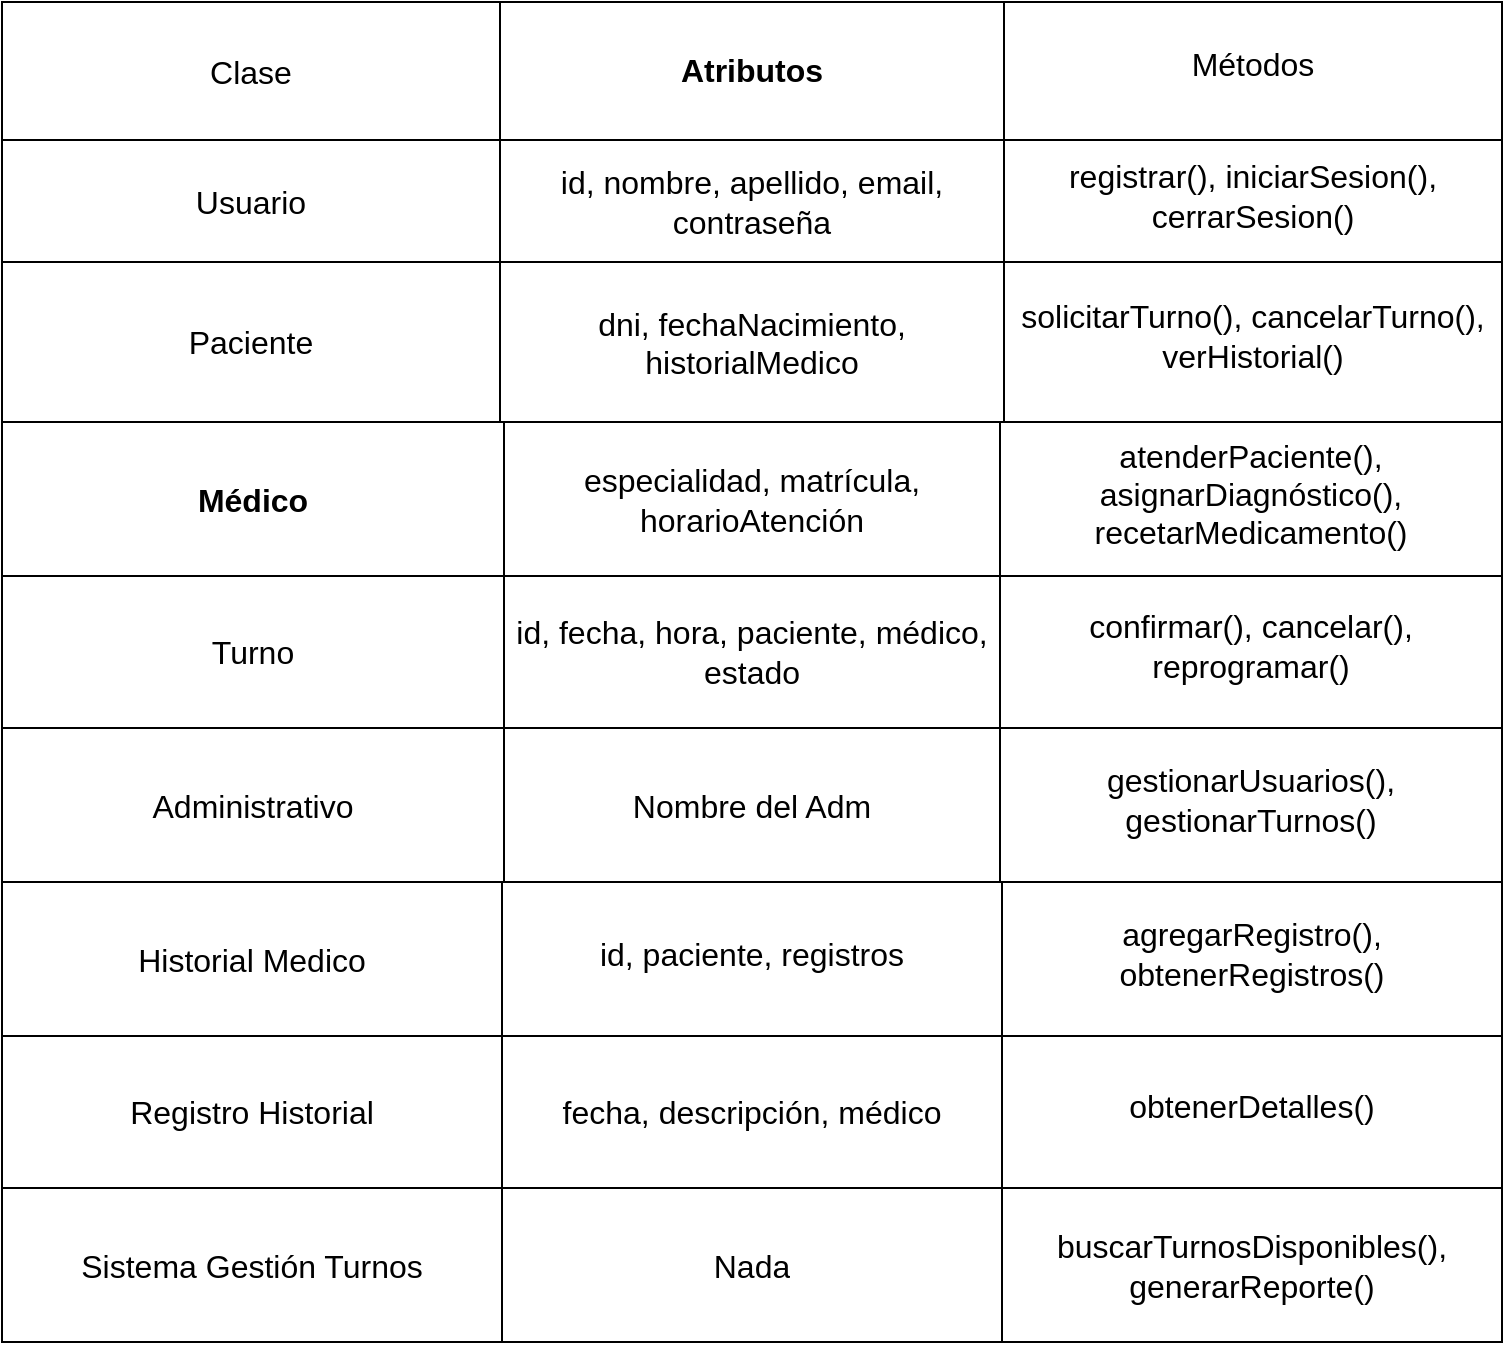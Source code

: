 <mxfile version="26.2.2">
  <diagram name="Page-1" id="e7e014a7-5840-1c2e-5031-d8a46d1fe8dd">
    <mxGraphModel dx="2027" dy="1117" grid="1" gridSize="10" guides="1" tooltips="1" connect="1" arrows="1" fold="1" page="1" pageScale="1" pageWidth="1169" pageHeight="826" background="none" math="0" shadow="0">
      <root>
        <mxCell id="0" />
        <mxCell id="1" parent="0" />
        <mxCell id="F7s2ausXQMvFZWRs2rys-42" value="" style="shape=table;startSize=0;container=1;collapsible=0;childLayout=tableLayout;fontSize=16;" vertex="1" parent="1">
          <mxGeometry x="170" y="40" width="750" height="210" as="geometry" />
        </mxCell>
        <mxCell id="F7s2ausXQMvFZWRs2rys-43" value="" style="shape=tableRow;horizontal=0;startSize=0;swimlaneHead=0;swimlaneBody=0;strokeColor=inherit;top=0;left=0;bottom=0;right=0;collapsible=0;dropTarget=0;fillColor=none;points=[[0,0.5],[1,0.5]];portConstraint=eastwest;fontSize=16;" vertex="1" parent="F7s2ausXQMvFZWRs2rys-42">
          <mxGeometry width="750" height="69" as="geometry" />
        </mxCell>
        <mxCell id="F7s2ausXQMvFZWRs2rys-44" value="&lt;div style=&quot;text-align: left;&quot;&gt;&lt;span style=&quot;background-color: transparent; color: light-dark(rgb(0, 0, 0), rgb(255, 255, 255));&quot;&gt;Clase&lt;/span&gt;&lt;/div&gt;" style="shape=partialRectangle;html=1;whiteSpace=wrap;connectable=0;strokeColor=inherit;overflow=hidden;fillColor=none;top=0;left=0;bottom=0;right=0;pointerEvents=1;fontSize=16;" vertex="1" parent="F7s2ausXQMvFZWRs2rys-43">
          <mxGeometry width="249" height="69" as="geometry">
            <mxRectangle width="249" height="69" as="alternateBounds" />
          </mxGeometry>
        </mxCell>
        <mxCell id="F7s2ausXQMvFZWRs2rys-45" value="&#xa;&lt;table&gt;&lt;tbody&gt;&lt;tr&gt;&lt;th data-end=&quot;283&quot; data-start=&quot;230&quot;&gt;&lt;strong data-end=&quot;245&quot; data-start=&quot;232&quot;&gt;Atributos&lt;/strong&gt;&lt;/th&gt;&lt;/tr&gt;&lt;/tbody&gt;&lt;/table&gt;&lt;table&gt;&lt;tbody&gt;&lt;tr&gt;&lt;th data-end=&quot;335&quot; data-start=&quot;283&quot;&gt;&lt;/th&gt;&lt;/tr&gt;&lt;/tbody&gt;&lt;/table&gt;&#xa;&#xa;" style="shape=partialRectangle;html=1;whiteSpace=wrap;connectable=0;strokeColor=inherit;overflow=hidden;fillColor=none;top=0;left=0;bottom=0;right=0;pointerEvents=1;fontSize=16;" vertex="1" parent="F7s2ausXQMvFZWRs2rys-43">
          <mxGeometry x="249" width="252" height="69" as="geometry">
            <mxRectangle width="252" height="69" as="alternateBounds" />
          </mxGeometry>
        </mxCell>
        <mxCell id="F7s2ausXQMvFZWRs2rys-46" value="&#xa;Métodos&#xa;&#xa;" style="shape=partialRectangle;html=1;whiteSpace=wrap;connectable=0;strokeColor=inherit;overflow=hidden;fillColor=none;top=0;left=0;bottom=0;right=0;pointerEvents=1;fontSize=16;" vertex="1" parent="F7s2ausXQMvFZWRs2rys-43">
          <mxGeometry x="501" width="249" height="69" as="geometry">
            <mxRectangle width="249" height="69" as="alternateBounds" />
          </mxGeometry>
        </mxCell>
        <mxCell id="F7s2ausXQMvFZWRs2rys-47" value="" style="shape=tableRow;horizontal=0;startSize=0;swimlaneHead=0;swimlaneBody=0;strokeColor=inherit;top=0;left=0;bottom=0;right=0;collapsible=0;dropTarget=0;fillColor=none;points=[[0,0.5],[1,0.5]];portConstraint=eastwest;fontSize=16;" vertex="1" parent="F7s2ausXQMvFZWRs2rys-42">
          <mxGeometry y="69" width="750" height="61" as="geometry" />
        </mxCell>
        <mxCell id="F7s2ausXQMvFZWRs2rys-48" value="&#xa;Usuario&#xa;&#xa;" style="shape=partialRectangle;html=1;whiteSpace=wrap;connectable=0;strokeColor=inherit;overflow=hidden;fillColor=none;top=0;left=0;bottom=0;right=0;pointerEvents=1;fontSize=16;" vertex="1" parent="F7s2ausXQMvFZWRs2rys-47">
          <mxGeometry width="249" height="61" as="geometry">
            <mxRectangle width="249" height="61" as="alternateBounds" />
          </mxGeometry>
        </mxCell>
        <mxCell id="F7s2ausXQMvFZWRs2rys-49" value="id, nombre, apellido, email, contraseña" style="shape=partialRectangle;html=1;whiteSpace=wrap;connectable=0;strokeColor=inherit;overflow=hidden;fillColor=none;top=0;left=0;bottom=0;right=0;pointerEvents=1;fontSize=16;" vertex="1" parent="F7s2ausXQMvFZWRs2rys-47">
          <mxGeometry x="249" width="252" height="61" as="geometry">
            <mxRectangle width="252" height="61" as="alternateBounds" />
          </mxGeometry>
        </mxCell>
        <mxCell id="F7s2ausXQMvFZWRs2rys-50" value="&lt;table&gt;&lt;tbody&gt;&lt;tr data-end=&quot;600&quot; data-start=&quot;467&quot;&gt;&lt;td&gt;registrar(), iniciarSesion(), cerrarSesion()&lt;/td&gt;&lt;/tr&gt;&lt;/tbody&gt;&lt;/table&gt;&lt;table&gt;&lt;tbody&gt;&lt;tr data-end=&quot;735&quot; data-start=&quot;601&quot;&gt;&lt;td&gt;&lt;/td&gt;&lt;/tr&gt;&lt;/tbody&gt;&lt;/table&gt;" style="shape=partialRectangle;html=1;whiteSpace=wrap;connectable=0;strokeColor=inherit;overflow=hidden;fillColor=none;top=0;left=0;bottom=0;right=0;pointerEvents=1;fontSize=16;" vertex="1" parent="F7s2ausXQMvFZWRs2rys-47">
          <mxGeometry x="501" width="249" height="61" as="geometry">
            <mxRectangle width="249" height="61" as="alternateBounds" />
          </mxGeometry>
        </mxCell>
        <mxCell id="F7s2ausXQMvFZWRs2rys-51" value="" style="shape=tableRow;horizontal=0;startSize=0;swimlaneHead=0;swimlaneBody=0;strokeColor=inherit;top=0;left=0;bottom=0;right=0;collapsible=0;dropTarget=0;fillColor=none;points=[[0,0.5],[1,0.5]];portConstraint=eastwest;fontSize=16;" vertex="1" parent="F7s2ausXQMvFZWRs2rys-42">
          <mxGeometry y="130" width="750" height="80" as="geometry" />
        </mxCell>
        <mxCell id="F7s2ausXQMvFZWRs2rys-52" value="Paciente" style="shape=partialRectangle;html=1;whiteSpace=wrap;connectable=0;strokeColor=inherit;overflow=hidden;fillColor=none;top=0;left=0;bottom=0;right=0;pointerEvents=1;fontSize=16;" vertex="1" parent="F7s2ausXQMvFZWRs2rys-51">
          <mxGeometry width="249" height="80" as="geometry">
            <mxRectangle width="249" height="80" as="alternateBounds" />
          </mxGeometry>
        </mxCell>
        <mxCell id="F7s2ausXQMvFZWRs2rys-53" value="&#xa;dni, fechaNacimiento, historialMedico&#xa;&#xa;" style="shape=partialRectangle;html=1;whiteSpace=wrap;connectable=0;strokeColor=inherit;overflow=hidden;fillColor=none;top=0;left=0;bottom=0;right=0;pointerEvents=1;fontSize=16;" vertex="1" parent="F7s2ausXQMvFZWRs2rys-51">
          <mxGeometry x="249" width="252" height="80" as="geometry">
            <mxRectangle width="252" height="80" as="alternateBounds" />
          </mxGeometry>
        </mxCell>
        <mxCell id="F7s2ausXQMvFZWRs2rys-54" value="&lt;table&gt;&lt;tbody&gt;&lt;tr data-end=&quot;735&quot; data-start=&quot;601&quot;&gt;&lt;td&gt;solicitarTurno(), cancelarTurno(), verHistorial()&lt;/td&gt;&lt;/tr&gt;&lt;/tbody&gt;&lt;/table&gt;&lt;table&gt;&lt;tbody&gt;&lt;tr data-end=&quot;882&quot; data-start=&quot;736&quot;&gt;&lt;td&gt;&lt;/td&gt;&lt;/tr&gt;&lt;/tbody&gt;&lt;/table&gt;" style="shape=partialRectangle;html=1;whiteSpace=wrap;connectable=0;strokeColor=inherit;overflow=hidden;fillColor=none;top=0;left=0;bottom=0;right=0;pointerEvents=1;fontSize=16;" vertex="1" parent="F7s2ausXQMvFZWRs2rys-51">
          <mxGeometry x="501" width="249" height="80" as="geometry">
            <mxRectangle width="249" height="80" as="alternateBounds" />
          </mxGeometry>
        </mxCell>
        <mxCell id="F7s2ausXQMvFZWRs2rys-70" value="" style="shape=table;startSize=0;container=1;collapsible=0;childLayout=tableLayout;fontSize=16;" vertex="1" parent="1">
          <mxGeometry x="170" y="480" width="750" height="230" as="geometry" />
        </mxCell>
        <mxCell id="F7s2ausXQMvFZWRs2rys-71" value="" style="shape=tableRow;horizontal=0;startSize=0;swimlaneHead=0;swimlaneBody=0;strokeColor=inherit;top=0;left=0;bottom=0;right=0;collapsible=0;dropTarget=0;fillColor=none;points=[[0,0.5],[1,0.5]];portConstraint=eastwest;fontSize=16;" vertex="1" parent="F7s2ausXQMvFZWRs2rys-70">
          <mxGeometry width="750" height="77" as="geometry" />
        </mxCell>
        <mxCell id="F7s2ausXQMvFZWRs2rys-72" value="Historial Medico" style="shape=partialRectangle;html=1;whiteSpace=wrap;connectable=0;strokeColor=inherit;overflow=hidden;fillColor=none;top=0;left=0;bottom=0;right=0;pointerEvents=1;fontSize=16;" vertex="1" parent="F7s2ausXQMvFZWRs2rys-71">
          <mxGeometry width="250" height="77" as="geometry">
            <mxRectangle width="250" height="77" as="alternateBounds" />
          </mxGeometry>
        </mxCell>
        <mxCell id="F7s2ausXQMvFZWRs2rys-73" value="&lt;table&gt;&lt;tbody&gt;&lt;tr&gt;&lt;td&gt;id, paciente, registros&lt;/td&gt;&lt;/tr&gt;&lt;/tbody&gt;&lt;/table&gt;&lt;table&gt;&lt;tbody&gt;&lt;tr&gt;&lt;td&gt;&lt;/td&gt;&lt;/tr&gt;&lt;/tbody&gt;&lt;/table&gt;" style="shape=partialRectangle;html=1;whiteSpace=wrap;connectable=0;strokeColor=inherit;overflow=hidden;fillColor=none;top=0;left=0;bottom=0;right=0;pointerEvents=1;fontSize=16;" vertex="1" parent="F7s2ausXQMvFZWRs2rys-71">
          <mxGeometry x="250" width="250" height="77" as="geometry">
            <mxRectangle width="250" height="77" as="alternateBounds" />
          </mxGeometry>
        </mxCell>
        <mxCell id="F7s2ausXQMvFZWRs2rys-74" value="&lt;table&gt;&lt;tbody&gt;&lt;tr data-end=&quot;1253&quot; data-start=&quot;1131&quot;&gt;&lt;td&gt;agregarRegistro(), obtenerRegistros()&lt;/td&gt;&lt;/tr&gt;&lt;/tbody&gt;&lt;/table&gt;&lt;table&gt;&lt;tbody&gt;&lt;tr data-end=&quot;1355&quot; data-start=&quot;1254&quot;&gt;&lt;td&gt;&lt;/td&gt;&lt;/tr&gt;&lt;/tbody&gt;&lt;/table&gt;" style="shape=partialRectangle;html=1;whiteSpace=wrap;connectable=0;strokeColor=inherit;overflow=hidden;fillColor=none;top=0;left=0;bottom=0;right=0;pointerEvents=1;fontSize=16;" vertex="1" parent="F7s2ausXQMvFZWRs2rys-71">
          <mxGeometry x="500" width="250" height="77" as="geometry">
            <mxRectangle width="250" height="77" as="alternateBounds" />
          </mxGeometry>
        </mxCell>
        <mxCell id="F7s2ausXQMvFZWRs2rys-75" value="" style="shape=tableRow;horizontal=0;startSize=0;swimlaneHead=0;swimlaneBody=0;strokeColor=inherit;top=0;left=0;bottom=0;right=0;collapsible=0;dropTarget=0;fillColor=none;points=[[0,0.5],[1,0.5]];portConstraint=eastwest;fontSize=16;" vertex="1" parent="F7s2ausXQMvFZWRs2rys-70">
          <mxGeometry y="77" width="750" height="76" as="geometry" />
        </mxCell>
        <mxCell id="F7s2ausXQMvFZWRs2rys-76" value="&lt;br&gt;Registro Historial&lt;div&gt;&lt;br/&gt;&lt;/div&gt;" style="shape=partialRectangle;html=1;whiteSpace=wrap;connectable=0;strokeColor=inherit;overflow=hidden;fillColor=none;top=0;left=0;bottom=0;right=0;pointerEvents=1;fontSize=16;" vertex="1" parent="F7s2ausXQMvFZWRs2rys-75">
          <mxGeometry width="250" height="76" as="geometry">
            <mxRectangle width="250" height="76" as="alternateBounds" />
          </mxGeometry>
        </mxCell>
        <mxCell id="F7s2ausXQMvFZWRs2rys-77" value="fecha, descripción, médico" style="shape=partialRectangle;html=1;whiteSpace=wrap;connectable=0;strokeColor=inherit;overflow=hidden;fillColor=none;top=0;left=0;bottom=0;right=0;pointerEvents=1;fontSize=16;" vertex="1" parent="F7s2ausXQMvFZWRs2rys-75">
          <mxGeometry x="250" width="250" height="76" as="geometry">
            <mxRectangle width="250" height="76" as="alternateBounds" />
          </mxGeometry>
        </mxCell>
        <mxCell id="F7s2ausXQMvFZWRs2rys-78" value="&lt;table&gt;&lt;tbody&gt;&lt;tr data-end=&quot;1355&quot; data-start=&quot;1254&quot;&gt;&lt;td&gt;obtenerDetalles()&lt;/td&gt;&lt;/tr&gt;&lt;/tbody&gt;&lt;/table&gt;&lt;table&gt;&lt;tbody&gt;&lt;tr data-end=&quot;1483&quot; data-start=&quot;1356&quot;&gt;&lt;td&gt;&lt;/td&gt;&lt;/tr&gt;&lt;/tbody&gt;&lt;/table&gt;" style="shape=partialRectangle;html=1;whiteSpace=wrap;connectable=0;strokeColor=inherit;overflow=hidden;fillColor=none;top=0;left=0;bottom=0;right=0;pointerEvents=1;fontSize=16;" vertex="1" parent="F7s2ausXQMvFZWRs2rys-75">
          <mxGeometry x="500" width="250" height="76" as="geometry">
            <mxRectangle width="250" height="76" as="alternateBounds" />
          </mxGeometry>
        </mxCell>
        <mxCell id="F7s2ausXQMvFZWRs2rys-79" value="" style="shape=tableRow;horizontal=0;startSize=0;swimlaneHead=0;swimlaneBody=0;strokeColor=inherit;top=0;left=0;bottom=0;right=0;collapsible=0;dropTarget=0;fillColor=none;points=[[0,0.5],[1,0.5]];portConstraint=eastwest;fontSize=16;" vertex="1" parent="F7s2ausXQMvFZWRs2rys-70">
          <mxGeometry y="153" width="750" height="77" as="geometry" />
        </mxCell>
        <mxCell id="F7s2ausXQMvFZWRs2rys-80" value="&lt;br&gt;Sistema Gestión Turnos&lt;div&gt;&lt;br/&gt;&lt;/div&gt;" style="shape=partialRectangle;html=1;whiteSpace=wrap;connectable=0;strokeColor=inherit;overflow=hidden;fillColor=none;top=0;left=0;bottom=0;right=0;pointerEvents=1;fontSize=16;" vertex="1" parent="F7s2ausXQMvFZWRs2rys-79">
          <mxGeometry width="250" height="77" as="geometry">
            <mxRectangle width="250" height="77" as="alternateBounds" />
          </mxGeometry>
        </mxCell>
        <mxCell id="F7s2ausXQMvFZWRs2rys-81" value="Nada" style="shape=partialRectangle;html=1;whiteSpace=wrap;connectable=0;strokeColor=inherit;overflow=hidden;fillColor=none;top=0;left=0;bottom=0;right=0;pointerEvents=1;fontSize=16;" vertex="1" parent="F7s2ausXQMvFZWRs2rys-79">
          <mxGeometry x="250" width="250" height="77" as="geometry">
            <mxRectangle width="250" height="77" as="alternateBounds" />
          </mxGeometry>
        </mxCell>
        <mxCell id="F7s2ausXQMvFZWRs2rys-82" value="&lt;div class=&quot;overflow-x-auto contain-inline-size&quot;&gt;&lt;table data-end=&quot;1483&quot; data-start=&quot;201&quot;&gt;&lt;tbody data-end=&quot;1483&quot; data-start=&quot;467&quot;&gt;&lt;tr data-end=&quot;1483&quot; data-start=&quot;1356&quot;&gt;&lt;td&gt;buscarTurnosDisponibles(), generarReporte()&lt;/td&gt;&lt;/tr&gt;&lt;/tbody&gt;&lt;/table&gt;&lt;/div&gt;" style="shape=partialRectangle;html=1;whiteSpace=wrap;connectable=0;strokeColor=inherit;overflow=hidden;fillColor=none;top=0;left=0;bottom=0;right=0;pointerEvents=1;fontSize=16;" vertex="1" parent="F7s2ausXQMvFZWRs2rys-79">
          <mxGeometry x="500" width="250" height="77" as="geometry">
            <mxRectangle width="250" height="77" as="alternateBounds" />
          </mxGeometry>
        </mxCell>
        <mxCell id="F7s2ausXQMvFZWRs2rys-83" value="" style="shape=table;startSize=0;container=1;collapsible=0;childLayout=tableLayout;fontSize=16;" vertex="1" parent="1">
          <mxGeometry x="170" y="250" width="750" height="230" as="geometry" />
        </mxCell>
        <mxCell id="F7s2ausXQMvFZWRs2rys-84" value="" style="shape=tableRow;horizontal=0;startSize=0;swimlaneHead=0;swimlaneBody=0;strokeColor=inherit;top=0;left=0;bottom=0;right=0;collapsible=0;dropTarget=0;fillColor=none;points=[[0,0.5],[1,0.5]];portConstraint=eastwest;fontSize=16;" vertex="1" parent="F7s2ausXQMvFZWRs2rys-83">
          <mxGeometry width="750" height="77" as="geometry" />
        </mxCell>
        <mxCell id="F7s2ausXQMvFZWRs2rys-85" value="&lt;strong data-end=&quot;748&quot; data-start=&quot;738&quot;&gt;Médico&lt;/strong&gt;" style="shape=partialRectangle;html=1;whiteSpace=wrap;connectable=0;strokeColor=inherit;overflow=hidden;fillColor=none;top=0;left=0;bottom=0;right=0;pointerEvents=1;fontSize=16;" vertex="1" parent="F7s2ausXQMvFZWRs2rys-84">
          <mxGeometry width="251" height="77" as="geometry">
            <mxRectangle width="251" height="77" as="alternateBounds" />
          </mxGeometry>
        </mxCell>
        <mxCell id="F7s2ausXQMvFZWRs2rys-86" value="especialidad, matrícula, horarioAtención" style="shape=partialRectangle;html=1;whiteSpace=wrap;connectable=0;strokeColor=inherit;overflow=hidden;fillColor=none;top=0;left=0;bottom=0;right=0;pointerEvents=1;fontSize=16;" vertex="1" parent="F7s2ausXQMvFZWRs2rys-84">
          <mxGeometry x="251" width="248" height="77" as="geometry">
            <mxRectangle width="248" height="77" as="alternateBounds" />
          </mxGeometry>
        </mxCell>
        <mxCell id="F7s2ausXQMvFZWRs2rys-87" value="&lt;table&gt;&lt;tbody&gt;&lt;tr data-end=&quot;882&quot; data-start=&quot;736&quot;&gt;&lt;td&gt;atenderPaciente(), asignarDiagnóstico(), recetarMedicamento()&lt;/td&gt;&lt;/tr&gt;&lt;/tbody&gt;&lt;/table&gt;&lt;table&gt;&lt;tbody&gt;&lt;tr data-end=&quot;1005&quot; data-start=&quot;883&quot;&gt;&lt;td&gt;&lt;/td&gt;&lt;/tr&gt;&lt;/tbody&gt;&lt;/table&gt;" style="shape=partialRectangle;html=1;whiteSpace=wrap;connectable=0;strokeColor=inherit;overflow=hidden;fillColor=none;top=0;left=0;bottom=0;right=0;pointerEvents=1;fontSize=16;" vertex="1" parent="F7s2ausXQMvFZWRs2rys-84">
          <mxGeometry x="499" width="251" height="77" as="geometry">
            <mxRectangle width="251" height="77" as="alternateBounds" />
          </mxGeometry>
        </mxCell>
        <mxCell id="F7s2ausXQMvFZWRs2rys-88" value="" style="shape=tableRow;horizontal=0;startSize=0;swimlaneHead=0;swimlaneBody=0;strokeColor=inherit;top=0;left=0;bottom=0;right=0;collapsible=0;dropTarget=0;fillColor=none;points=[[0,0.5],[1,0.5]];portConstraint=eastwest;fontSize=16;" vertex="1" parent="F7s2ausXQMvFZWRs2rys-83">
          <mxGeometry y="77" width="750" height="76" as="geometry" />
        </mxCell>
        <mxCell id="F7s2ausXQMvFZWRs2rys-89" value="Turno" style="shape=partialRectangle;html=1;whiteSpace=wrap;connectable=0;strokeColor=inherit;overflow=hidden;fillColor=none;top=0;left=0;bottom=0;right=0;pointerEvents=1;fontSize=16;" vertex="1" parent="F7s2ausXQMvFZWRs2rys-88">
          <mxGeometry width="251" height="76" as="geometry">
            <mxRectangle width="251" height="76" as="alternateBounds" />
          </mxGeometry>
        </mxCell>
        <mxCell id="F7s2ausXQMvFZWRs2rys-90" value="id, fecha, hora, paciente, médico, estado" style="shape=partialRectangle;html=1;whiteSpace=wrap;connectable=0;strokeColor=inherit;overflow=hidden;fillColor=none;top=0;left=0;bottom=0;right=0;pointerEvents=1;fontSize=16;" vertex="1" parent="F7s2ausXQMvFZWRs2rys-88">
          <mxGeometry x="251" width="248" height="76" as="geometry">
            <mxRectangle width="248" height="76" as="alternateBounds" />
          </mxGeometry>
        </mxCell>
        <mxCell id="F7s2ausXQMvFZWRs2rys-91" value="&lt;table&gt;&lt;tbody&gt;&lt;tr data-end=&quot;1005&quot; data-start=&quot;883&quot;&gt;&lt;td&gt;confirmar(), cancelar(), reprogramar()&lt;/td&gt;&lt;/tr&gt;&lt;/tbody&gt;&lt;/table&gt;&lt;table&gt;&lt;tbody&gt;&lt;tr data-end=&quot;1130&quot; data-start=&quot;1006&quot;&gt;&lt;td&gt;&lt;/td&gt;&lt;/tr&gt;&lt;/tbody&gt;&lt;/table&gt;" style="shape=partialRectangle;html=1;whiteSpace=wrap;connectable=0;strokeColor=inherit;overflow=hidden;fillColor=none;top=0;left=0;bottom=0;right=0;pointerEvents=1;fontSize=16;" vertex="1" parent="F7s2ausXQMvFZWRs2rys-88">
          <mxGeometry x="499" width="251" height="76" as="geometry">
            <mxRectangle width="251" height="76" as="alternateBounds" />
          </mxGeometry>
        </mxCell>
        <mxCell id="F7s2ausXQMvFZWRs2rys-92" value="" style="shape=tableRow;horizontal=0;startSize=0;swimlaneHead=0;swimlaneBody=0;strokeColor=inherit;top=0;left=0;bottom=0;right=0;collapsible=0;dropTarget=0;fillColor=none;points=[[0,0.5],[1,0.5]];portConstraint=eastwest;fontSize=16;" vertex="1" parent="F7s2ausXQMvFZWRs2rys-83">
          <mxGeometry y="153" width="750" height="77" as="geometry" />
        </mxCell>
        <mxCell id="F7s2ausXQMvFZWRs2rys-93" value="Administrativo" style="shape=partialRectangle;html=1;whiteSpace=wrap;connectable=0;strokeColor=inherit;overflow=hidden;fillColor=none;top=0;left=0;bottom=0;right=0;pointerEvents=1;fontSize=16;" vertex="1" parent="F7s2ausXQMvFZWRs2rys-92">
          <mxGeometry width="251" height="77" as="geometry">
            <mxRectangle width="251" height="77" as="alternateBounds" />
          </mxGeometry>
        </mxCell>
        <mxCell id="F7s2ausXQMvFZWRs2rys-94" value="Nombre del Adm" style="shape=partialRectangle;html=1;whiteSpace=wrap;connectable=0;strokeColor=inherit;overflow=hidden;fillColor=none;top=0;left=0;bottom=0;right=0;pointerEvents=1;fontSize=16;" vertex="1" parent="F7s2ausXQMvFZWRs2rys-92">
          <mxGeometry x="251" width="248" height="77" as="geometry">
            <mxRectangle width="248" height="77" as="alternateBounds" />
          </mxGeometry>
        </mxCell>
        <mxCell id="F7s2ausXQMvFZWRs2rys-95" value="&lt;table&gt;&lt;tbody&gt;&lt;tr data-end=&quot;1130&quot; data-start=&quot;1006&quot;&gt;&lt;td&gt;gestionarUsuarios(), gestionarTurnos()&lt;/td&gt;&lt;/tr&gt;&lt;/tbody&gt;&lt;/table&gt;&lt;table&gt;&lt;tbody&gt;&lt;tr data-end=&quot;1253&quot; data-start=&quot;1131&quot;&gt;&lt;td&gt;&lt;/td&gt;&lt;/tr&gt;&lt;/tbody&gt;&lt;/table&gt;" style="shape=partialRectangle;html=1;whiteSpace=wrap;connectable=0;strokeColor=inherit;overflow=hidden;fillColor=none;top=0;left=0;bottom=0;right=0;pointerEvents=1;fontSize=16;" vertex="1" parent="F7s2ausXQMvFZWRs2rys-92">
          <mxGeometry x="499" width="251" height="77" as="geometry">
            <mxRectangle width="251" height="77" as="alternateBounds" />
          </mxGeometry>
        </mxCell>
      </root>
    </mxGraphModel>
  </diagram>
</mxfile>
